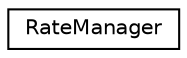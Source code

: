 digraph "Graphical Class Hierarchy"
{
  edge [fontname="Helvetica",fontsize="10",labelfontname="Helvetica",labelfontsize="10"];
  node [fontname="Helvetica",fontsize="10",shape=record];
  rankdir="LR";
  Node0 [label="RateManager",height=0.2,width=0.4,color="black", fillcolor="white", style="filled",URL="$classRateManager.html"];
}
